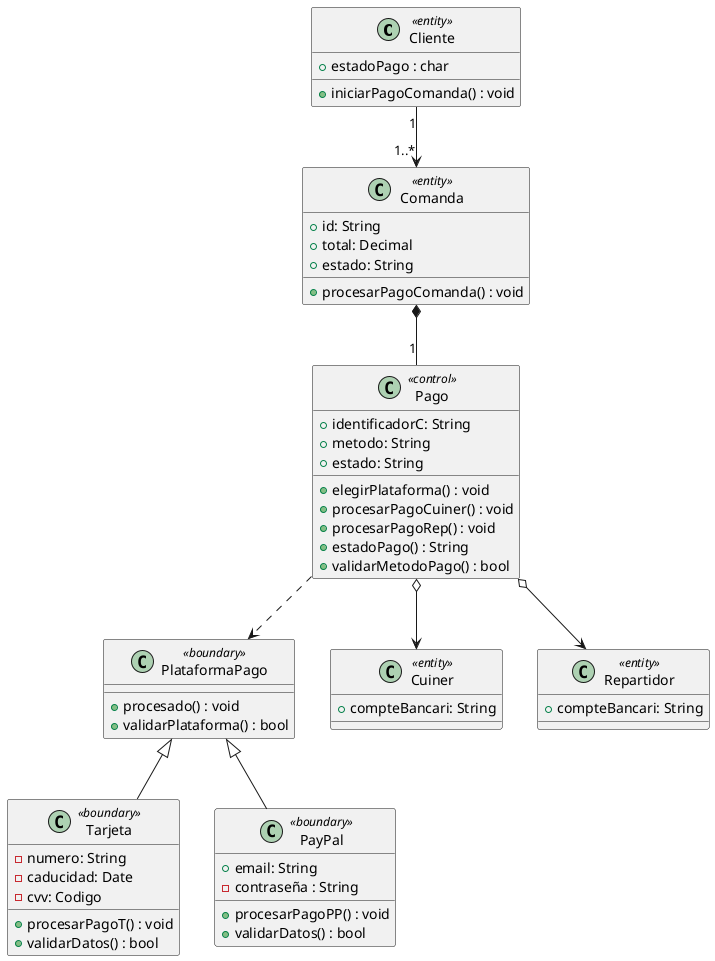 @startuml

class Cliente <<entity>> {
  + estadoPago : char
  + iniciarPagoComanda() : void
}

class Comanda <<entity>> {
  + id: String
  + total: Decimal
  + estado: String
  + procesarPagoComanda() : void
}

class Pago <<control>> {
  + identificadorC: String
  + metodo: String
  + estado: String
  + elegirPlataforma() : void
  + procesarPagoCuiner() : void
  + procesarPagoRep() : void
  + estadoPago() : String
  + validarMetodoPago() : bool
}

class Cuiner <<entity>> {
  + compteBancari: String
}

class Repartidor <<entity>> {
  + compteBancari: String
}

class Tarjeta <<boundary>> {
  - numero: String
  - caducidad: Date
  - cvv: Codigo
  + procesarPagoT() : void
  + validarDatos() : bool
}

class PayPal <<boundary>> {
  + email: String
  - contraseña : String
  + procesarPagoPP() : void
  + validarDatos() : bool
}

class PlataformaPago <<boundary>> {
  + procesado() : void
  + validarPlataforma() : bool
}


Cliente "1" --> "1..*" Comanda 
Comanda *-- "1" Pago 
Pago ..> PlataformaPago 
Pago o--> Cuiner 
Pago o--> Repartidor 
Tarjeta -up-|> PlataformaPago 
PayPal -up-|> PlataformaPago


@enduml
